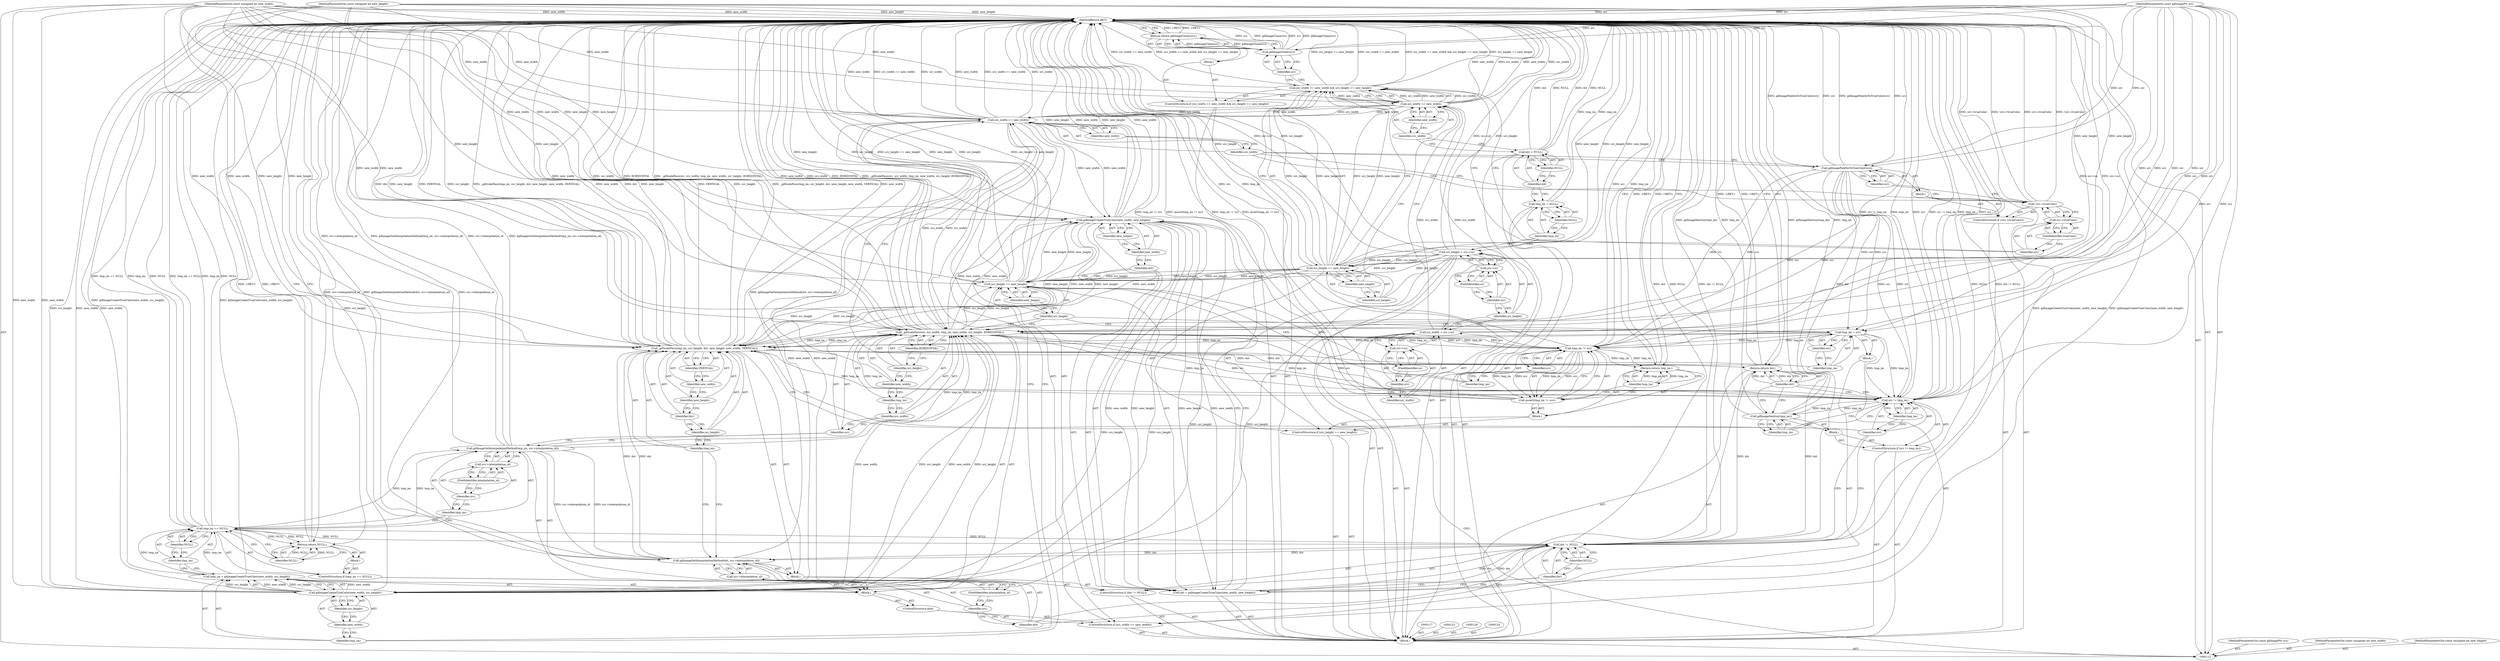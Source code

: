 digraph "0_libgd_4751b606fa38edc456d627140898a7ec679fcc24" {
"1000233" [label="(MethodReturn,RET)"];
"1000113" [label="(MethodParameterIn,const gdImagePtr src)"];
"1000305" [label="(MethodParameterOut,const gdImagePtr src)"];
"1000114" [label="(MethodParameterIn,const unsigned int new_width)"];
"1000306" [label="(MethodParameterOut,const unsigned int new_width)"];
"1000141" [label="(Identifier,new_width)"];
"1000142" [label="(Call,src_height == new_height)"];
"1000143" [label="(Identifier,src_height)"];
"1000137" [label="(ControlStructure,if (src_width == new_width && src_height == new_height))"];
"1000144" [label="(Identifier,new_height)"];
"1000145" [label="(Block,)"];
"1000138" [label="(Call,src_width == new_width && src_height == new_height)"];
"1000139" [label="(Call,src_width == new_width)"];
"1000140" [label="(Identifier,src_width)"];
"1000147" [label="(Call,gdImageClone(src))"];
"1000148" [label="(Identifier,src)"];
"1000146" [label="(Return,return gdImageClone(src);)"];
"1000149" [label="(ControlStructure,if (!src->trueColor))"];
"1000153" [label="(FieldIdentifier,trueColor)"];
"1000154" [label="(Block,)"];
"1000150" [label="(Call,!src->trueColor)"];
"1000151" [label="(Call,src->trueColor)"];
"1000152" [label="(Identifier,src)"];
"1000155" [label="(Call,gdImagePaletteToTrueColor(src))"];
"1000156" [label="(Identifier,src)"];
"1000115" [label="(MethodParameterIn,const unsigned int new_height)"];
"1000307" [label="(MethodParameterOut,const unsigned int new_height)"];
"1000160" [label="(Identifier,new_width)"];
"1000161" [label="(Block,)"];
"1000157" [label="(ControlStructure,if (src_width == new_width))"];
"1000158" [label="(Call,src_width == new_width)"];
"1000159" [label="(Identifier,src_width)"];
"1000164" [label="(Identifier,src)"];
"1000162" [label="(Call,tmp_im = src)"];
"1000163" [label="(Identifier,tmp_im)"];
"1000166" [label="(Block,)"];
"1000165" [label="(ControlStructure,else)"];
"1000169" [label="(Call,gdImageCreateTrueColor(new_width, src_height))"];
"1000170" [label="(Identifier,new_width)"];
"1000171" [label="(Identifier,src_height)"];
"1000167" [label="(Call,tmp_im = gdImageCreateTrueColor(new_width, src_height))"];
"1000168" [label="(Identifier,tmp_im)"];
"1000173" [label="(Call,tmp_im == NULL)"];
"1000174" [label="(Identifier,tmp_im)"];
"1000175" [label="(Identifier,NULL)"];
"1000176" [label="(Block,)"];
"1000172" [label="(ControlStructure,if (tmp_im == NULL))"];
"1000177" [label="(Return,return NULL;)"];
"1000178" [label="(Identifier,NULL)"];
"1000180" [label="(Identifier,tmp_im)"];
"1000181" [label="(Call,src->interpolation_id)"];
"1000182" [label="(Identifier,src)"];
"1000183" [label="(FieldIdentifier,interpolation_id)"];
"1000179" [label="(Call,gdImageSetInterpolationMethod(tmp_im, src->interpolation_id))"];
"1000185" [label="(Identifier,src)"];
"1000186" [label="(Identifier,src_width)"];
"1000187" [label="(Identifier,tmp_im)"];
"1000188" [label="(Identifier,new_width)"];
"1000189" [label="(Identifier,src_height)"];
"1000190" [label="(Identifier,HORIZONTAL)"];
"1000184" [label="(Call,_gdScalePass(src, src_width, tmp_im, new_width, src_height, HORIZONTAL))"];
"1000116" [label="(Block,)"];
"1000194" [label="(Identifier,new_height)"];
"1000195" [label="(Block,)"];
"1000191" [label="(ControlStructure,if (src_height == new_height))"];
"1000192" [label="(Call,src_height == new_height)"];
"1000193" [label="(Identifier,src_height)"];
"1000197" [label="(Call,tmp_im != src)"];
"1000198" [label="(Identifier,tmp_im)"];
"1000199" [label="(Identifier,src)"];
"1000196" [label="(Call,assert(tmp_im != src))"];
"1000201" [label="(Identifier,tmp_im)"];
"1000200" [label="(Return,return tmp_im;)"];
"1000202" [label="(Call,dst = gdImageCreateTrueColor(new_width, new_height))"];
"1000203" [label="(Identifier,dst)"];
"1000205" [label="(Identifier,new_width)"];
"1000206" [label="(Identifier,new_height)"];
"1000204" [label="(Call,gdImageCreateTrueColor(new_width, new_height))"];
"1000118" [label="(Call,src_width = src->sx)"];
"1000119" [label="(Identifier,src_width)"];
"1000120" [label="(Call,src->sx)"];
"1000121" [label="(Identifier,src)"];
"1000122" [label="(FieldIdentifier,sx)"];
"1000207" [label="(ControlStructure,if (dst != NULL))"];
"1000210" [label="(Identifier,NULL)"];
"1000211" [label="(Block,)"];
"1000208" [label="(Call,dst != NULL)"];
"1000209" [label="(Identifier,dst)"];
"1000213" [label="(Identifier,dst)"];
"1000214" [label="(Call,src->interpolation_id)"];
"1000215" [label="(Identifier,src)"];
"1000216" [label="(FieldIdentifier,interpolation_id)"];
"1000212" [label="(Call,gdImageSetInterpolationMethod(dst, src->interpolation_id))"];
"1000218" [label="(Identifier,tmp_im)"];
"1000219" [label="(Identifier,src_height)"];
"1000220" [label="(Identifier,dst)"];
"1000221" [label="(Identifier,new_height)"];
"1000222" [label="(Identifier,new_width)"];
"1000223" [label="(Identifier,VERTICAL)"];
"1000217" [label="(Call,_gdScalePass(tmp_im, src_height, dst, new_height, new_width, VERTICAL))"];
"1000227" [label="(Identifier,tmp_im)"];
"1000228" [label="(Block,)"];
"1000224" [label="(ControlStructure,if (src != tmp_im))"];
"1000225" [label="(Call,src != tmp_im)"];
"1000226" [label="(Identifier,src)"];
"1000230" [label="(Identifier,tmp_im)"];
"1000229" [label="(Call,gdImageDestroy(tmp_im))"];
"1000231" [label="(Return,return dst;)"];
"1000232" [label="(Identifier,dst)"];
"1000124" [label="(Call,src_height = src->sy)"];
"1000125" [label="(Identifier,src_height)"];
"1000126" [label="(Call,src->sy)"];
"1000127" [label="(Identifier,src)"];
"1000128" [label="(FieldIdentifier,sy)"];
"1000130" [label="(Call,tmp_im = NULL)"];
"1000131" [label="(Identifier,tmp_im)"];
"1000132" [label="(Identifier,NULL)"];
"1000134" [label="(Call,dst = NULL)"];
"1000135" [label="(Identifier,dst)"];
"1000136" [label="(Identifier,NULL)"];
"1000233" -> "1000112"  [label="AST: "];
"1000233" -> "1000146"  [label="CFG: "];
"1000233" -> "1000177"  [label="CFG: "];
"1000233" -> "1000200"  [label="CFG: "];
"1000233" -> "1000231"  [label="CFG: "];
"1000179" -> "1000233"  [label="DDG: gdImageSetInterpolationMethod(tmp_im, src->interpolation_id)"];
"1000179" -> "1000233"  [label="DDG: src->interpolation_id"];
"1000115" -> "1000233"  [label="DDG: new_height"];
"1000212" -> "1000233"  [label="DDG: gdImageSetInterpolationMethod(dst, src->interpolation_id)"];
"1000212" -> "1000233"  [label="DDG: src->interpolation_id"];
"1000204" -> "1000233"  [label="DDG: new_width"];
"1000204" -> "1000233"  [label="DDG: new_height"];
"1000184" -> "1000233"  [label="DDG: new_width"];
"1000184" -> "1000233"  [label="DDG: src_width"];
"1000184" -> "1000233"  [label="DDG: HORIZONTAL"];
"1000184" -> "1000233"  [label="DDG: _gdScalePass(src, src_width, tmp_im, new_width, src_height, HORIZONTAL)"];
"1000158" -> "1000233"  [label="DDG: src_width"];
"1000158" -> "1000233"  [label="DDG: new_width"];
"1000158" -> "1000233"  [label="DDG: src_width == new_width"];
"1000124" -> "1000233"  [label="DDG: src->sy"];
"1000124" -> "1000233"  [label="DDG: src_height"];
"1000138" -> "1000233"  [label="DDG: src_height == new_height"];
"1000138" -> "1000233"  [label="DDG: src_width == new_width"];
"1000138" -> "1000233"  [label="DDG: src_width == new_width && src_height == new_height"];
"1000225" -> "1000233"  [label="DDG: src != tmp_im"];
"1000225" -> "1000233"  [label="DDG: tmp_im"];
"1000225" -> "1000233"  [label="DDG: src"];
"1000217" -> "1000233"  [label="DDG: new_height"];
"1000217" -> "1000233"  [label="DDG: VERTICAL"];
"1000217" -> "1000233"  [label="DDG: src_height"];
"1000217" -> "1000233"  [label="DDG: _gdScalePass(tmp_im, src_height, dst, new_height, new_width, VERTICAL)"];
"1000217" -> "1000233"  [label="DDG: new_width"];
"1000217" -> "1000233"  [label="DDG: dst"];
"1000192" -> "1000233"  [label="DDG: new_height"];
"1000192" -> "1000233"  [label="DDG: src_height"];
"1000192" -> "1000233"  [label="DDG: src_height == new_height"];
"1000208" -> "1000233"  [label="DDG: dst"];
"1000208" -> "1000233"  [label="DDG: NULL"];
"1000208" -> "1000233"  [label="DDG: dst != NULL"];
"1000150" -> "1000233"  [label="DDG: src->trueColor"];
"1000150" -> "1000233"  [label="DDG: !src->trueColor"];
"1000167" -> "1000233"  [label="DDG: gdImageCreateTrueColor(new_width, src_height)"];
"1000114" -> "1000233"  [label="DDG: new_width"];
"1000139" -> "1000233"  [label="DDG: new_width"];
"1000139" -> "1000233"  [label="DDG: src_width"];
"1000229" -> "1000233"  [label="DDG: gdImageDestroy(tmp_im)"];
"1000229" -> "1000233"  [label="DDG: tmp_im"];
"1000155" -> "1000233"  [label="DDG: gdImagePaletteToTrueColor(src)"];
"1000155" -> "1000233"  [label="DDG: src"];
"1000142" -> "1000233"  [label="DDG: new_height"];
"1000142" -> "1000233"  [label="DDG: src_height"];
"1000147" -> "1000233"  [label="DDG: src"];
"1000147" -> "1000233"  [label="DDG: gdImageClone(src)"];
"1000196" -> "1000233"  [label="DDG: tmp_im != src"];
"1000196" -> "1000233"  [label="DDG: assert(tmp_im != src)"];
"1000197" -> "1000233"  [label="DDG: src"];
"1000197" -> "1000233"  [label="DDG: tmp_im"];
"1000134" -> "1000233"  [label="DDG: dst"];
"1000134" -> "1000233"  [label="DDG: NULL"];
"1000113" -> "1000233"  [label="DDG: src"];
"1000118" -> "1000233"  [label="DDG: src->sx"];
"1000173" -> "1000233"  [label="DDG: tmp_im == NULL"];
"1000173" -> "1000233"  [label="DDG: tmp_im"];
"1000173" -> "1000233"  [label="DDG: NULL"];
"1000169" -> "1000233"  [label="DDG: src_height"];
"1000169" -> "1000233"  [label="DDG: new_width"];
"1000202" -> "1000233"  [label="DDG: gdImageCreateTrueColor(new_width, new_height)"];
"1000130" -> "1000233"  [label="DDG: tmp_im"];
"1000146" -> "1000233"  [label="DDG: <RET>"];
"1000200" -> "1000233"  [label="DDG: <RET>"];
"1000177" -> "1000233"  [label="DDG: <RET>"];
"1000231" -> "1000233"  [label="DDG: <RET>"];
"1000113" -> "1000112"  [label="AST: "];
"1000113" -> "1000233"  [label="DDG: src"];
"1000113" -> "1000147"  [label="DDG: src"];
"1000113" -> "1000155"  [label="DDG: src"];
"1000113" -> "1000162"  [label="DDG: src"];
"1000113" -> "1000184"  [label="DDG: src"];
"1000113" -> "1000197"  [label="DDG: src"];
"1000113" -> "1000225"  [label="DDG: src"];
"1000305" -> "1000112"  [label="AST: "];
"1000114" -> "1000112"  [label="AST: "];
"1000114" -> "1000233"  [label="DDG: new_width"];
"1000114" -> "1000139"  [label="DDG: new_width"];
"1000114" -> "1000158"  [label="DDG: new_width"];
"1000114" -> "1000169"  [label="DDG: new_width"];
"1000114" -> "1000184"  [label="DDG: new_width"];
"1000114" -> "1000204"  [label="DDG: new_width"];
"1000114" -> "1000217"  [label="DDG: new_width"];
"1000306" -> "1000112"  [label="AST: "];
"1000141" -> "1000139"  [label="AST: "];
"1000141" -> "1000140"  [label="CFG: "];
"1000139" -> "1000141"  [label="CFG: "];
"1000142" -> "1000138"  [label="AST: "];
"1000142" -> "1000144"  [label="CFG: "];
"1000143" -> "1000142"  [label="AST: "];
"1000144" -> "1000142"  [label="AST: "];
"1000138" -> "1000142"  [label="CFG: "];
"1000142" -> "1000233"  [label="DDG: new_height"];
"1000142" -> "1000233"  [label="DDG: src_height"];
"1000142" -> "1000138"  [label="DDG: src_height"];
"1000142" -> "1000138"  [label="DDG: new_height"];
"1000124" -> "1000142"  [label="DDG: src_height"];
"1000115" -> "1000142"  [label="DDG: new_height"];
"1000142" -> "1000169"  [label="DDG: src_height"];
"1000142" -> "1000192"  [label="DDG: src_height"];
"1000142" -> "1000192"  [label="DDG: new_height"];
"1000143" -> "1000142"  [label="AST: "];
"1000143" -> "1000139"  [label="CFG: "];
"1000144" -> "1000143"  [label="CFG: "];
"1000137" -> "1000116"  [label="AST: "];
"1000138" -> "1000137"  [label="AST: "];
"1000145" -> "1000137"  [label="AST: "];
"1000144" -> "1000142"  [label="AST: "];
"1000144" -> "1000143"  [label="CFG: "];
"1000142" -> "1000144"  [label="CFG: "];
"1000145" -> "1000137"  [label="AST: "];
"1000146" -> "1000145"  [label="AST: "];
"1000138" -> "1000137"  [label="AST: "];
"1000138" -> "1000139"  [label="CFG: "];
"1000138" -> "1000142"  [label="CFG: "];
"1000139" -> "1000138"  [label="AST: "];
"1000142" -> "1000138"  [label="AST: "];
"1000148" -> "1000138"  [label="CFG: "];
"1000152" -> "1000138"  [label="CFG: "];
"1000138" -> "1000233"  [label="DDG: src_height == new_height"];
"1000138" -> "1000233"  [label="DDG: src_width == new_width"];
"1000138" -> "1000233"  [label="DDG: src_width == new_width && src_height == new_height"];
"1000139" -> "1000138"  [label="DDG: src_width"];
"1000139" -> "1000138"  [label="DDG: new_width"];
"1000142" -> "1000138"  [label="DDG: src_height"];
"1000142" -> "1000138"  [label="DDG: new_height"];
"1000139" -> "1000138"  [label="AST: "];
"1000139" -> "1000141"  [label="CFG: "];
"1000140" -> "1000139"  [label="AST: "];
"1000141" -> "1000139"  [label="AST: "];
"1000143" -> "1000139"  [label="CFG: "];
"1000138" -> "1000139"  [label="CFG: "];
"1000139" -> "1000233"  [label="DDG: new_width"];
"1000139" -> "1000233"  [label="DDG: src_width"];
"1000139" -> "1000138"  [label="DDG: src_width"];
"1000139" -> "1000138"  [label="DDG: new_width"];
"1000118" -> "1000139"  [label="DDG: src_width"];
"1000114" -> "1000139"  [label="DDG: new_width"];
"1000139" -> "1000158"  [label="DDG: src_width"];
"1000139" -> "1000158"  [label="DDG: new_width"];
"1000140" -> "1000139"  [label="AST: "];
"1000140" -> "1000134"  [label="CFG: "];
"1000141" -> "1000140"  [label="CFG: "];
"1000147" -> "1000146"  [label="AST: "];
"1000147" -> "1000148"  [label="CFG: "];
"1000148" -> "1000147"  [label="AST: "];
"1000146" -> "1000147"  [label="CFG: "];
"1000147" -> "1000233"  [label="DDG: src"];
"1000147" -> "1000233"  [label="DDG: gdImageClone(src)"];
"1000147" -> "1000146"  [label="DDG: gdImageClone(src)"];
"1000113" -> "1000147"  [label="DDG: src"];
"1000148" -> "1000147"  [label="AST: "];
"1000148" -> "1000138"  [label="CFG: "];
"1000147" -> "1000148"  [label="CFG: "];
"1000146" -> "1000145"  [label="AST: "];
"1000146" -> "1000147"  [label="CFG: "];
"1000147" -> "1000146"  [label="AST: "];
"1000233" -> "1000146"  [label="CFG: "];
"1000146" -> "1000233"  [label="DDG: <RET>"];
"1000147" -> "1000146"  [label="DDG: gdImageClone(src)"];
"1000149" -> "1000116"  [label="AST: "];
"1000150" -> "1000149"  [label="AST: "];
"1000154" -> "1000149"  [label="AST: "];
"1000153" -> "1000151"  [label="AST: "];
"1000153" -> "1000152"  [label="CFG: "];
"1000151" -> "1000153"  [label="CFG: "];
"1000154" -> "1000149"  [label="AST: "];
"1000155" -> "1000154"  [label="AST: "];
"1000150" -> "1000149"  [label="AST: "];
"1000150" -> "1000151"  [label="CFG: "];
"1000151" -> "1000150"  [label="AST: "];
"1000156" -> "1000150"  [label="CFG: "];
"1000159" -> "1000150"  [label="CFG: "];
"1000150" -> "1000233"  [label="DDG: src->trueColor"];
"1000150" -> "1000233"  [label="DDG: !src->trueColor"];
"1000151" -> "1000150"  [label="AST: "];
"1000151" -> "1000153"  [label="CFG: "];
"1000152" -> "1000151"  [label="AST: "];
"1000153" -> "1000151"  [label="AST: "];
"1000150" -> "1000151"  [label="CFG: "];
"1000152" -> "1000151"  [label="AST: "];
"1000152" -> "1000138"  [label="CFG: "];
"1000153" -> "1000152"  [label="CFG: "];
"1000155" -> "1000154"  [label="AST: "];
"1000155" -> "1000156"  [label="CFG: "];
"1000156" -> "1000155"  [label="AST: "];
"1000159" -> "1000155"  [label="CFG: "];
"1000155" -> "1000233"  [label="DDG: gdImagePaletteToTrueColor(src)"];
"1000155" -> "1000233"  [label="DDG: src"];
"1000113" -> "1000155"  [label="DDG: src"];
"1000155" -> "1000162"  [label="DDG: src"];
"1000155" -> "1000184"  [label="DDG: src"];
"1000155" -> "1000197"  [label="DDG: src"];
"1000155" -> "1000225"  [label="DDG: src"];
"1000156" -> "1000155"  [label="AST: "];
"1000156" -> "1000150"  [label="CFG: "];
"1000155" -> "1000156"  [label="CFG: "];
"1000115" -> "1000112"  [label="AST: "];
"1000115" -> "1000233"  [label="DDG: new_height"];
"1000115" -> "1000142"  [label="DDG: new_height"];
"1000115" -> "1000192"  [label="DDG: new_height"];
"1000115" -> "1000204"  [label="DDG: new_height"];
"1000115" -> "1000217"  [label="DDG: new_height"];
"1000307" -> "1000112"  [label="AST: "];
"1000160" -> "1000158"  [label="AST: "];
"1000160" -> "1000159"  [label="CFG: "];
"1000158" -> "1000160"  [label="CFG: "];
"1000161" -> "1000157"  [label="AST: "];
"1000162" -> "1000161"  [label="AST: "];
"1000157" -> "1000116"  [label="AST: "];
"1000158" -> "1000157"  [label="AST: "];
"1000161" -> "1000157"  [label="AST: "];
"1000165" -> "1000157"  [label="AST: "];
"1000158" -> "1000157"  [label="AST: "];
"1000158" -> "1000160"  [label="CFG: "];
"1000159" -> "1000158"  [label="AST: "];
"1000160" -> "1000158"  [label="AST: "];
"1000163" -> "1000158"  [label="CFG: "];
"1000168" -> "1000158"  [label="CFG: "];
"1000158" -> "1000233"  [label="DDG: src_width"];
"1000158" -> "1000233"  [label="DDG: new_width"];
"1000158" -> "1000233"  [label="DDG: src_width == new_width"];
"1000139" -> "1000158"  [label="DDG: src_width"];
"1000139" -> "1000158"  [label="DDG: new_width"];
"1000114" -> "1000158"  [label="DDG: new_width"];
"1000158" -> "1000169"  [label="DDG: new_width"];
"1000158" -> "1000184"  [label="DDG: src_width"];
"1000158" -> "1000204"  [label="DDG: new_width"];
"1000159" -> "1000158"  [label="AST: "];
"1000159" -> "1000155"  [label="CFG: "];
"1000159" -> "1000150"  [label="CFG: "];
"1000160" -> "1000159"  [label="CFG: "];
"1000164" -> "1000162"  [label="AST: "];
"1000164" -> "1000163"  [label="CFG: "];
"1000162" -> "1000164"  [label="CFG: "];
"1000162" -> "1000161"  [label="AST: "];
"1000162" -> "1000164"  [label="CFG: "];
"1000163" -> "1000162"  [label="AST: "];
"1000164" -> "1000162"  [label="AST: "];
"1000193" -> "1000162"  [label="CFG: "];
"1000155" -> "1000162"  [label="DDG: src"];
"1000113" -> "1000162"  [label="DDG: src"];
"1000162" -> "1000197"  [label="DDG: tmp_im"];
"1000162" -> "1000217"  [label="DDG: tmp_im"];
"1000162" -> "1000225"  [label="DDG: tmp_im"];
"1000163" -> "1000162"  [label="AST: "];
"1000163" -> "1000158"  [label="CFG: "];
"1000164" -> "1000163"  [label="CFG: "];
"1000166" -> "1000165"  [label="AST: "];
"1000167" -> "1000166"  [label="AST: "];
"1000172" -> "1000166"  [label="AST: "];
"1000179" -> "1000166"  [label="AST: "];
"1000184" -> "1000166"  [label="AST: "];
"1000165" -> "1000157"  [label="AST: "];
"1000166" -> "1000165"  [label="AST: "];
"1000169" -> "1000167"  [label="AST: "];
"1000169" -> "1000171"  [label="CFG: "];
"1000170" -> "1000169"  [label="AST: "];
"1000171" -> "1000169"  [label="AST: "];
"1000167" -> "1000169"  [label="CFG: "];
"1000169" -> "1000233"  [label="DDG: src_height"];
"1000169" -> "1000233"  [label="DDG: new_width"];
"1000169" -> "1000167"  [label="DDG: new_width"];
"1000169" -> "1000167"  [label="DDG: src_height"];
"1000158" -> "1000169"  [label="DDG: new_width"];
"1000114" -> "1000169"  [label="DDG: new_width"];
"1000124" -> "1000169"  [label="DDG: src_height"];
"1000142" -> "1000169"  [label="DDG: src_height"];
"1000169" -> "1000184"  [label="DDG: new_width"];
"1000169" -> "1000184"  [label="DDG: src_height"];
"1000170" -> "1000169"  [label="AST: "];
"1000170" -> "1000168"  [label="CFG: "];
"1000171" -> "1000170"  [label="CFG: "];
"1000171" -> "1000169"  [label="AST: "];
"1000171" -> "1000170"  [label="CFG: "];
"1000169" -> "1000171"  [label="CFG: "];
"1000167" -> "1000166"  [label="AST: "];
"1000167" -> "1000169"  [label="CFG: "];
"1000168" -> "1000167"  [label="AST: "];
"1000169" -> "1000167"  [label="AST: "];
"1000174" -> "1000167"  [label="CFG: "];
"1000167" -> "1000233"  [label="DDG: gdImageCreateTrueColor(new_width, src_height)"];
"1000169" -> "1000167"  [label="DDG: new_width"];
"1000169" -> "1000167"  [label="DDG: src_height"];
"1000167" -> "1000173"  [label="DDG: tmp_im"];
"1000168" -> "1000167"  [label="AST: "];
"1000168" -> "1000158"  [label="CFG: "];
"1000170" -> "1000168"  [label="CFG: "];
"1000173" -> "1000172"  [label="AST: "];
"1000173" -> "1000175"  [label="CFG: "];
"1000174" -> "1000173"  [label="AST: "];
"1000175" -> "1000173"  [label="AST: "];
"1000178" -> "1000173"  [label="CFG: "];
"1000180" -> "1000173"  [label="CFG: "];
"1000173" -> "1000233"  [label="DDG: tmp_im == NULL"];
"1000173" -> "1000233"  [label="DDG: tmp_im"];
"1000173" -> "1000233"  [label="DDG: NULL"];
"1000167" -> "1000173"  [label="DDG: tmp_im"];
"1000173" -> "1000177"  [label="DDG: NULL"];
"1000173" -> "1000179"  [label="DDG: tmp_im"];
"1000173" -> "1000208"  [label="DDG: NULL"];
"1000174" -> "1000173"  [label="AST: "];
"1000174" -> "1000167"  [label="CFG: "];
"1000175" -> "1000174"  [label="CFG: "];
"1000175" -> "1000173"  [label="AST: "];
"1000175" -> "1000174"  [label="CFG: "];
"1000173" -> "1000175"  [label="CFG: "];
"1000176" -> "1000172"  [label="AST: "];
"1000177" -> "1000176"  [label="AST: "];
"1000172" -> "1000166"  [label="AST: "];
"1000173" -> "1000172"  [label="AST: "];
"1000176" -> "1000172"  [label="AST: "];
"1000177" -> "1000176"  [label="AST: "];
"1000177" -> "1000178"  [label="CFG: "];
"1000178" -> "1000177"  [label="AST: "];
"1000233" -> "1000177"  [label="CFG: "];
"1000177" -> "1000233"  [label="DDG: <RET>"];
"1000178" -> "1000177"  [label="DDG: NULL"];
"1000173" -> "1000177"  [label="DDG: NULL"];
"1000178" -> "1000177"  [label="AST: "];
"1000178" -> "1000173"  [label="CFG: "];
"1000177" -> "1000178"  [label="CFG: "];
"1000178" -> "1000177"  [label="DDG: NULL"];
"1000180" -> "1000179"  [label="AST: "];
"1000180" -> "1000173"  [label="CFG: "];
"1000182" -> "1000180"  [label="CFG: "];
"1000181" -> "1000179"  [label="AST: "];
"1000181" -> "1000183"  [label="CFG: "];
"1000182" -> "1000181"  [label="AST: "];
"1000183" -> "1000181"  [label="AST: "];
"1000179" -> "1000181"  [label="CFG: "];
"1000182" -> "1000181"  [label="AST: "];
"1000182" -> "1000180"  [label="CFG: "];
"1000183" -> "1000182"  [label="CFG: "];
"1000183" -> "1000181"  [label="AST: "];
"1000183" -> "1000182"  [label="CFG: "];
"1000181" -> "1000183"  [label="CFG: "];
"1000179" -> "1000166"  [label="AST: "];
"1000179" -> "1000181"  [label="CFG: "];
"1000180" -> "1000179"  [label="AST: "];
"1000181" -> "1000179"  [label="AST: "];
"1000185" -> "1000179"  [label="CFG: "];
"1000179" -> "1000233"  [label="DDG: gdImageSetInterpolationMethod(tmp_im, src->interpolation_id)"];
"1000179" -> "1000233"  [label="DDG: src->interpolation_id"];
"1000173" -> "1000179"  [label="DDG: tmp_im"];
"1000179" -> "1000184"  [label="DDG: tmp_im"];
"1000179" -> "1000212"  [label="DDG: src->interpolation_id"];
"1000185" -> "1000184"  [label="AST: "];
"1000185" -> "1000179"  [label="CFG: "];
"1000186" -> "1000185"  [label="CFG: "];
"1000186" -> "1000184"  [label="AST: "];
"1000186" -> "1000185"  [label="CFG: "];
"1000187" -> "1000186"  [label="CFG: "];
"1000187" -> "1000184"  [label="AST: "];
"1000187" -> "1000186"  [label="CFG: "];
"1000188" -> "1000187"  [label="CFG: "];
"1000188" -> "1000184"  [label="AST: "];
"1000188" -> "1000187"  [label="CFG: "];
"1000189" -> "1000188"  [label="CFG: "];
"1000189" -> "1000184"  [label="AST: "];
"1000189" -> "1000188"  [label="CFG: "];
"1000190" -> "1000189"  [label="CFG: "];
"1000190" -> "1000184"  [label="AST: "];
"1000190" -> "1000189"  [label="CFG: "];
"1000184" -> "1000190"  [label="CFG: "];
"1000184" -> "1000166"  [label="AST: "];
"1000184" -> "1000190"  [label="CFG: "];
"1000185" -> "1000184"  [label="AST: "];
"1000186" -> "1000184"  [label="AST: "];
"1000187" -> "1000184"  [label="AST: "];
"1000188" -> "1000184"  [label="AST: "];
"1000189" -> "1000184"  [label="AST: "];
"1000190" -> "1000184"  [label="AST: "];
"1000193" -> "1000184"  [label="CFG: "];
"1000184" -> "1000233"  [label="DDG: new_width"];
"1000184" -> "1000233"  [label="DDG: src_width"];
"1000184" -> "1000233"  [label="DDG: HORIZONTAL"];
"1000184" -> "1000233"  [label="DDG: _gdScalePass(src, src_width, tmp_im, new_width, src_height, HORIZONTAL)"];
"1000155" -> "1000184"  [label="DDG: src"];
"1000113" -> "1000184"  [label="DDG: src"];
"1000158" -> "1000184"  [label="DDG: src_width"];
"1000179" -> "1000184"  [label="DDG: tmp_im"];
"1000169" -> "1000184"  [label="DDG: new_width"];
"1000169" -> "1000184"  [label="DDG: src_height"];
"1000114" -> "1000184"  [label="DDG: new_width"];
"1000184" -> "1000192"  [label="DDG: src_height"];
"1000184" -> "1000197"  [label="DDG: tmp_im"];
"1000184" -> "1000197"  [label="DDG: src"];
"1000184" -> "1000204"  [label="DDG: new_width"];
"1000184" -> "1000217"  [label="DDG: tmp_im"];
"1000184" -> "1000225"  [label="DDG: src"];
"1000184" -> "1000225"  [label="DDG: tmp_im"];
"1000116" -> "1000112"  [label="AST: "];
"1000117" -> "1000116"  [label="AST: "];
"1000118" -> "1000116"  [label="AST: "];
"1000123" -> "1000116"  [label="AST: "];
"1000124" -> "1000116"  [label="AST: "];
"1000129" -> "1000116"  [label="AST: "];
"1000130" -> "1000116"  [label="AST: "];
"1000133" -> "1000116"  [label="AST: "];
"1000134" -> "1000116"  [label="AST: "];
"1000137" -> "1000116"  [label="AST: "];
"1000149" -> "1000116"  [label="AST: "];
"1000157" -> "1000116"  [label="AST: "];
"1000191" -> "1000116"  [label="AST: "];
"1000202" -> "1000116"  [label="AST: "];
"1000207" -> "1000116"  [label="AST: "];
"1000224" -> "1000116"  [label="AST: "];
"1000231" -> "1000116"  [label="AST: "];
"1000194" -> "1000192"  [label="AST: "];
"1000194" -> "1000193"  [label="CFG: "];
"1000192" -> "1000194"  [label="CFG: "];
"1000195" -> "1000191"  [label="AST: "];
"1000196" -> "1000195"  [label="AST: "];
"1000200" -> "1000195"  [label="AST: "];
"1000191" -> "1000116"  [label="AST: "];
"1000192" -> "1000191"  [label="AST: "];
"1000195" -> "1000191"  [label="AST: "];
"1000192" -> "1000191"  [label="AST: "];
"1000192" -> "1000194"  [label="CFG: "];
"1000193" -> "1000192"  [label="AST: "];
"1000194" -> "1000192"  [label="AST: "];
"1000198" -> "1000192"  [label="CFG: "];
"1000203" -> "1000192"  [label="CFG: "];
"1000192" -> "1000233"  [label="DDG: new_height"];
"1000192" -> "1000233"  [label="DDG: src_height"];
"1000192" -> "1000233"  [label="DDG: src_height == new_height"];
"1000124" -> "1000192"  [label="DDG: src_height"];
"1000184" -> "1000192"  [label="DDG: src_height"];
"1000142" -> "1000192"  [label="DDG: src_height"];
"1000142" -> "1000192"  [label="DDG: new_height"];
"1000115" -> "1000192"  [label="DDG: new_height"];
"1000192" -> "1000204"  [label="DDG: new_height"];
"1000192" -> "1000217"  [label="DDG: src_height"];
"1000193" -> "1000192"  [label="AST: "];
"1000193" -> "1000162"  [label="CFG: "];
"1000193" -> "1000184"  [label="CFG: "];
"1000194" -> "1000193"  [label="CFG: "];
"1000197" -> "1000196"  [label="AST: "];
"1000197" -> "1000199"  [label="CFG: "];
"1000198" -> "1000197"  [label="AST: "];
"1000199" -> "1000197"  [label="AST: "];
"1000196" -> "1000197"  [label="CFG: "];
"1000197" -> "1000233"  [label="DDG: src"];
"1000197" -> "1000233"  [label="DDG: tmp_im"];
"1000197" -> "1000196"  [label="DDG: tmp_im"];
"1000197" -> "1000196"  [label="DDG: src"];
"1000184" -> "1000197"  [label="DDG: tmp_im"];
"1000184" -> "1000197"  [label="DDG: src"];
"1000162" -> "1000197"  [label="DDG: tmp_im"];
"1000113" -> "1000197"  [label="DDG: src"];
"1000155" -> "1000197"  [label="DDG: src"];
"1000197" -> "1000200"  [label="DDG: tmp_im"];
"1000198" -> "1000197"  [label="AST: "];
"1000198" -> "1000192"  [label="CFG: "];
"1000199" -> "1000198"  [label="CFG: "];
"1000199" -> "1000197"  [label="AST: "];
"1000199" -> "1000198"  [label="CFG: "];
"1000197" -> "1000199"  [label="CFG: "];
"1000196" -> "1000195"  [label="AST: "];
"1000196" -> "1000197"  [label="CFG: "];
"1000197" -> "1000196"  [label="AST: "];
"1000201" -> "1000196"  [label="CFG: "];
"1000196" -> "1000233"  [label="DDG: tmp_im != src"];
"1000196" -> "1000233"  [label="DDG: assert(tmp_im != src)"];
"1000197" -> "1000196"  [label="DDG: tmp_im"];
"1000197" -> "1000196"  [label="DDG: src"];
"1000201" -> "1000200"  [label="AST: "];
"1000201" -> "1000196"  [label="CFG: "];
"1000200" -> "1000201"  [label="CFG: "];
"1000201" -> "1000200"  [label="DDG: tmp_im"];
"1000200" -> "1000195"  [label="AST: "];
"1000200" -> "1000201"  [label="CFG: "];
"1000201" -> "1000200"  [label="AST: "];
"1000233" -> "1000200"  [label="CFG: "];
"1000200" -> "1000233"  [label="DDG: <RET>"];
"1000201" -> "1000200"  [label="DDG: tmp_im"];
"1000197" -> "1000200"  [label="DDG: tmp_im"];
"1000202" -> "1000116"  [label="AST: "];
"1000202" -> "1000204"  [label="CFG: "];
"1000203" -> "1000202"  [label="AST: "];
"1000204" -> "1000202"  [label="AST: "];
"1000209" -> "1000202"  [label="CFG: "];
"1000202" -> "1000233"  [label="DDG: gdImageCreateTrueColor(new_width, new_height)"];
"1000204" -> "1000202"  [label="DDG: new_width"];
"1000204" -> "1000202"  [label="DDG: new_height"];
"1000202" -> "1000208"  [label="DDG: dst"];
"1000203" -> "1000202"  [label="AST: "];
"1000203" -> "1000192"  [label="CFG: "];
"1000205" -> "1000203"  [label="CFG: "];
"1000205" -> "1000204"  [label="AST: "];
"1000205" -> "1000203"  [label="CFG: "];
"1000206" -> "1000205"  [label="CFG: "];
"1000206" -> "1000204"  [label="AST: "];
"1000206" -> "1000205"  [label="CFG: "];
"1000204" -> "1000206"  [label="CFG: "];
"1000204" -> "1000202"  [label="AST: "];
"1000204" -> "1000206"  [label="CFG: "];
"1000205" -> "1000204"  [label="AST: "];
"1000206" -> "1000204"  [label="AST: "];
"1000202" -> "1000204"  [label="CFG: "];
"1000204" -> "1000233"  [label="DDG: new_width"];
"1000204" -> "1000233"  [label="DDG: new_height"];
"1000204" -> "1000202"  [label="DDG: new_width"];
"1000204" -> "1000202"  [label="DDG: new_height"];
"1000184" -> "1000204"  [label="DDG: new_width"];
"1000158" -> "1000204"  [label="DDG: new_width"];
"1000114" -> "1000204"  [label="DDG: new_width"];
"1000192" -> "1000204"  [label="DDG: new_height"];
"1000115" -> "1000204"  [label="DDG: new_height"];
"1000204" -> "1000217"  [label="DDG: new_height"];
"1000204" -> "1000217"  [label="DDG: new_width"];
"1000118" -> "1000116"  [label="AST: "];
"1000118" -> "1000120"  [label="CFG: "];
"1000119" -> "1000118"  [label="AST: "];
"1000120" -> "1000118"  [label="AST: "];
"1000125" -> "1000118"  [label="CFG: "];
"1000118" -> "1000233"  [label="DDG: src->sx"];
"1000118" -> "1000139"  [label="DDG: src_width"];
"1000119" -> "1000118"  [label="AST: "];
"1000119" -> "1000112"  [label="CFG: "];
"1000121" -> "1000119"  [label="CFG: "];
"1000120" -> "1000118"  [label="AST: "];
"1000120" -> "1000122"  [label="CFG: "];
"1000121" -> "1000120"  [label="AST: "];
"1000122" -> "1000120"  [label="AST: "];
"1000118" -> "1000120"  [label="CFG: "];
"1000121" -> "1000120"  [label="AST: "];
"1000121" -> "1000119"  [label="CFG: "];
"1000122" -> "1000121"  [label="CFG: "];
"1000122" -> "1000120"  [label="AST: "];
"1000122" -> "1000121"  [label="CFG: "];
"1000120" -> "1000122"  [label="CFG: "];
"1000207" -> "1000116"  [label="AST: "];
"1000208" -> "1000207"  [label="AST: "];
"1000211" -> "1000207"  [label="AST: "];
"1000210" -> "1000208"  [label="AST: "];
"1000210" -> "1000209"  [label="CFG: "];
"1000208" -> "1000210"  [label="CFG: "];
"1000211" -> "1000207"  [label="AST: "];
"1000212" -> "1000211"  [label="AST: "];
"1000217" -> "1000211"  [label="AST: "];
"1000208" -> "1000207"  [label="AST: "];
"1000208" -> "1000210"  [label="CFG: "];
"1000209" -> "1000208"  [label="AST: "];
"1000210" -> "1000208"  [label="AST: "];
"1000213" -> "1000208"  [label="CFG: "];
"1000226" -> "1000208"  [label="CFG: "];
"1000208" -> "1000233"  [label="DDG: dst"];
"1000208" -> "1000233"  [label="DDG: NULL"];
"1000208" -> "1000233"  [label="DDG: dst != NULL"];
"1000202" -> "1000208"  [label="DDG: dst"];
"1000173" -> "1000208"  [label="DDG: NULL"];
"1000208" -> "1000212"  [label="DDG: dst"];
"1000208" -> "1000231"  [label="DDG: dst"];
"1000209" -> "1000208"  [label="AST: "];
"1000209" -> "1000202"  [label="CFG: "];
"1000210" -> "1000209"  [label="CFG: "];
"1000213" -> "1000212"  [label="AST: "];
"1000213" -> "1000208"  [label="CFG: "];
"1000215" -> "1000213"  [label="CFG: "];
"1000214" -> "1000212"  [label="AST: "];
"1000214" -> "1000216"  [label="CFG: "];
"1000215" -> "1000214"  [label="AST: "];
"1000216" -> "1000214"  [label="AST: "];
"1000212" -> "1000214"  [label="CFG: "];
"1000215" -> "1000214"  [label="AST: "];
"1000215" -> "1000213"  [label="CFG: "];
"1000216" -> "1000215"  [label="CFG: "];
"1000216" -> "1000214"  [label="AST: "];
"1000216" -> "1000215"  [label="CFG: "];
"1000214" -> "1000216"  [label="CFG: "];
"1000212" -> "1000211"  [label="AST: "];
"1000212" -> "1000214"  [label="CFG: "];
"1000213" -> "1000212"  [label="AST: "];
"1000214" -> "1000212"  [label="AST: "];
"1000218" -> "1000212"  [label="CFG: "];
"1000212" -> "1000233"  [label="DDG: gdImageSetInterpolationMethod(dst, src->interpolation_id)"];
"1000212" -> "1000233"  [label="DDG: src->interpolation_id"];
"1000208" -> "1000212"  [label="DDG: dst"];
"1000179" -> "1000212"  [label="DDG: src->interpolation_id"];
"1000212" -> "1000217"  [label="DDG: dst"];
"1000218" -> "1000217"  [label="AST: "];
"1000218" -> "1000212"  [label="CFG: "];
"1000219" -> "1000218"  [label="CFG: "];
"1000219" -> "1000217"  [label="AST: "];
"1000219" -> "1000218"  [label="CFG: "];
"1000220" -> "1000219"  [label="CFG: "];
"1000220" -> "1000217"  [label="AST: "];
"1000220" -> "1000219"  [label="CFG: "];
"1000221" -> "1000220"  [label="CFG: "];
"1000221" -> "1000217"  [label="AST: "];
"1000221" -> "1000220"  [label="CFG: "];
"1000222" -> "1000221"  [label="CFG: "];
"1000222" -> "1000217"  [label="AST: "];
"1000222" -> "1000221"  [label="CFG: "];
"1000223" -> "1000222"  [label="CFG: "];
"1000223" -> "1000217"  [label="AST: "];
"1000223" -> "1000222"  [label="CFG: "];
"1000217" -> "1000223"  [label="CFG: "];
"1000217" -> "1000211"  [label="AST: "];
"1000217" -> "1000223"  [label="CFG: "];
"1000218" -> "1000217"  [label="AST: "];
"1000219" -> "1000217"  [label="AST: "];
"1000220" -> "1000217"  [label="AST: "];
"1000221" -> "1000217"  [label="AST: "];
"1000222" -> "1000217"  [label="AST: "];
"1000223" -> "1000217"  [label="AST: "];
"1000226" -> "1000217"  [label="CFG: "];
"1000217" -> "1000233"  [label="DDG: new_height"];
"1000217" -> "1000233"  [label="DDG: VERTICAL"];
"1000217" -> "1000233"  [label="DDG: src_height"];
"1000217" -> "1000233"  [label="DDG: _gdScalePass(tmp_im, src_height, dst, new_height, new_width, VERTICAL)"];
"1000217" -> "1000233"  [label="DDG: new_width"];
"1000217" -> "1000233"  [label="DDG: dst"];
"1000184" -> "1000217"  [label="DDG: tmp_im"];
"1000162" -> "1000217"  [label="DDG: tmp_im"];
"1000192" -> "1000217"  [label="DDG: src_height"];
"1000212" -> "1000217"  [label="DDG: dst"];
"1000204" -> "1000217"  [label="DDG: new_height"];
"1000204" -> "1000217"  [label="DDG: new_width"];
"1000115" -> "1000217"  [label="DDG: new_height"];
"1000114" -> "1000217"  [label="DDG: new_width"];
"1000217" -> "1000225"  [label="DDG: tmp_im"];
"1000217" -> "1000231"  [label="DDG: dst"];
"1000227" -> "1000225"  [label="AST: "];
"1000227" -> "1000226"  [label="CFG: "];
"1000225" -> "1000227"  [label="CFG: "];
"1000228" -> "1000224"  [label="AST: "];
"1000229" -> "1000228"  [label="AST: "];
"1000224" -> "1000116"  [label="AST: "];
"1000225" -> "1000224"  [label="AST: "];
"1000228" -> "1000224"  [label="AST: "];
"1000225" -> "1000224"  [label="AST: "];
"1000225" -> "1000227"  [label="CFG: "];
"1000226" -> "1000225"  [label="AST: "];
"1000227" -> "1000225"  [label="AST: "];
"1000230" -> "1000225"  [label="CFG: "];
"1000232" -> "1000225"  [label="CFG: "];
"1000225" -> "1000233"  [label="DDG: src != tmp_im"];
"1000225" -> "1000233"  [label="DDG: tmp_im"];
"1000225" -> "1000233"  [label="DDG: src"];
"1000184" -> "1000225"  [label="DDG: src"];
"1000184" -> "1000225"  [label="DDG: tmp_im"];
"1000113" -> "1000225"  [label="DDG: src"];
"1000155" -> "1000225"  [label="DDG: src"];
"1000217" -> "1000225"  [label="DDG: tmp_im"];
"1000162" -> "1000225"  [label="DDG: tmp_im"];
"1000225" -> "1000229"  [label="DDG: tmp_im"];
"1000226" -> "1000225"  [label="AST: "];
"1000226" -> "1000217"  [label="CFG: "];
"1000226" -> "1000208"  [label="CFG: "];
"1000227" -> "1000226"  [label="CFG: "];
"1000230" -> "1000229"  [label="AST: "];
"1000230" -> "1000225"  [label="CFG: "];
"1000229" -> "1000230"  [label="CFG: "];
"1000229" -> "1000228"  [label="AST: "];
"1000229" -> "1000230"  [label="CFG: "];
"1000230" -> "1000229"  [label="AST: "];
"1000232" -> "1000229"  [label="CFG: "];
"1000229" -> "1000233"  [label="DDG: gdImageDestroy(tmp_im)"];
"1000229" -> "1000233"  [label="DDG: tmp_im"];
"1000225" -> "1000229"  [label="DDG: tmp_im"];
"1000231" -> "1000116"  [label="AST: "];
"1000231" -> "1000232"  [label="CFG: "];
"1000232" -> "1000231"  [label="AST: "];
"1000233" -> "1000231"  [label="CFG: "];
"1000231" -> "1000233"  [label="DDG: <RET>"];
"1000232" -> "1000231"  [label="DDG: dst"];
"1000208" -> "1000231"  [label="DDG: dst"];
"1000217" -> "1000231"  [label="DDG: dst"];
"1000232" -> "1000231"  [label="AST: "];
"1000232" -> "1000229"  [label="CFG: "];
"1000232" -> "1000225"  [label="CFG: "];
"1000231" -> "1000232"  [label="CFG: "];
"1000232" -> "1000231"  [label="DDG: dst"];
"1000124" -> "1000116"  [label="AST: "];
"1000124" -> "1000126"  [label="CFG: "];
"1000125" -> "1000124"  [label="AST: "];
"1000126" -> "1000124"  [label="AST: "];
"1000131" -> "1000124"  [label="CFG: "];
"1000124" -> "1000233"  [label="DDG: src->sy"];
"1000124" -> "1000233"  [label="DDG: src_height"];
"1000124" -> "1000142"  [label="DDG: src_height"];
"1000124" -> "1000169"  [label="DDG: src_height"];
"1000124" -> "1000192"  [label="DDG: src_height"];
"1000125" -> "1000124"  [label="AST: "];
"1000125" -> "1000118"  [label="CFG: "];
"1000127" -> "1000125"  [label="CFG: "];
"1000126" -> "1000124"  [label="AST: "];
"1000126" -> "1000128"  [label="CFG: "];
"1000127" -> "1000126"  [label="AST: "];
"1000128" -> "1000126"  [label="AST: "];
"1000124" -> "1000126"  [label="CFG: "];
"1000127" -> "1000126"  [label="AST: "];
"1000127" -> "1000125"  [label="CFG: "];
"1000128" -> "1000127"  [label="CFG: "];
"1000128" -> "1000126"  [label="AST: "];
"1000128" -> "1000127"  [label="CFG: "];
"1000126" -> "1000128"  [label="CFG: "];
"1000130" -> "1000116"  [label="AST: "];
"1000130" -> "1000132"  [label="CFG: "];
"1000131" -> "1000130"  [label="AST: "];
"1000132" -> "1000130"  [label="AST: "];
"1000135" -> "1000130"  [label="CFG: "];
"1000130" -> "1000233"  [label="DDG: tmp_im"];
"1000131" -> "1000130"  [label="AST: "];
"1000131" -> "1000124"  [label="CFG: "];
"1000132" -> "1000131"  [label="CFG: "];
"1000132" -> "1000130"  [label="AST: "];
"1000132" -> "1000131"  [label="CFG: "];
"1000130" -> "1000132"  [label="CFG: "];
"1000134" -> "1000116"  [label="AST: "];
"1000134" -> "1000136"  [label="CFG: "];
"1000135" -> "1000134"  [label="AST: "];
"1000136" -> "1000134"  [label="AST: "];
"1000140" -> "1000134"  [label="CFG: "];
"1000134" -> "1000233"  [label="DDG: dst"];
"1000134" -> "1000233"  [label="DDG: NULL"];
"1000135" -> "1000134"  [label="AST: "];
"1000135" -> "1000130"  [label="CFG: "];
"1000136" -> "1000135"  [label="CFG: "];
"1000136" -> "1000134"  [label="AST: "];
"1000136" -> "1000135"  [label="CFG: "];
"1000134" -> "1000136"  [label="CFG: "];
}
